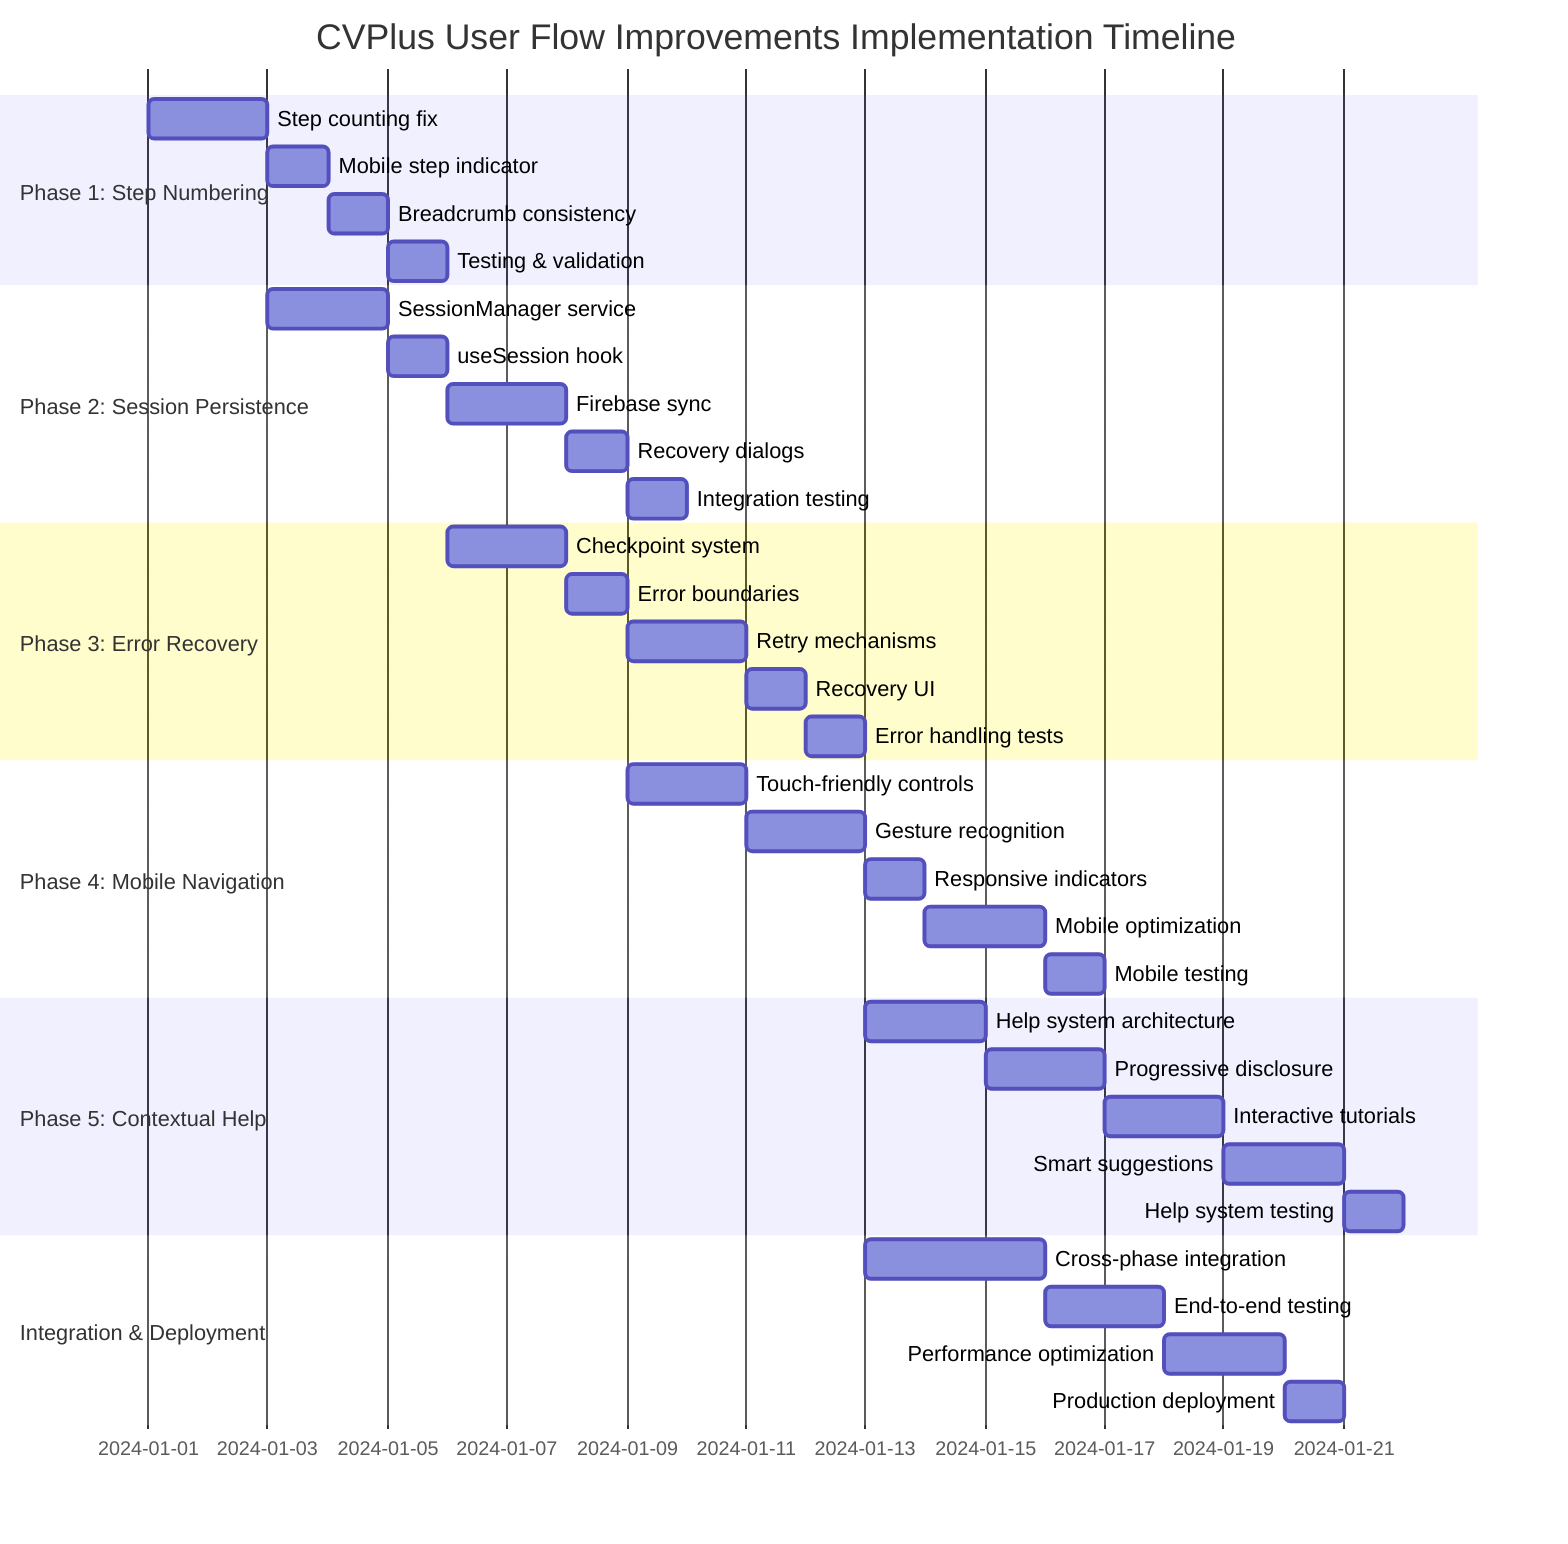 gantt
    title CVPlus User Flow Improvements Implementation Timeline
    dateFormat  YYYY-MM-DD
    section Phase 1: Step Numbering
    Step counting fix           :p1-1, 2024-01-01, 2d
    Mobile step indicator       :p1-2, after p1-1, 1d
    Breadcrumb consistency      :p1-3, after p1-2, 1d
    Testing & validation        :p1-4, after p1-3, 1d
    
    section Phase 2: Session Persistence
    SessionManager service      :p2-1, after p1-1, 2d
    useSession hook            :p2-2, after p2-1, 1d
    Firebase sync              :p2-3, after p2-2, 2d
    Recovery dialogs           :p2-4, after p2-3, 1d
    Integration testing        :p2-5, after p2-4, 1d
    
    section Phase 3: Error Recovery
    Checkpoint system          :p3-1, after p2-2, 2d
    Error boundaries           :p3-2, after p3-1, 1d
    Retry mechanisms           :p3-3, after p3-2, 2d
    Recovery UI                :p3-4, after p3-3, 1d
    Error handling tests       :p3-5, after p3-4, 1d
    
    section Phase 4: Mobile Navigation
    Touch-friendly controls    :p4-1, after p3-2, 2d
    Gesture recognition        :p4-2, after p4-1, 2d
    Responsive indicators      :p4-3, after p4-2, 1d
    Mobile optimization        :p4-4, after p4-3, 2d
    Mobile testing            :p4-5, after p4-4, 1d
    
    section Phase 5: Contextual Help
    Help system architecture   :p5-1, after p4-2, 2d
    Progressive disclosure     :p5-2, after p5-1, 2d
    Interactive tutorials      :p5-3, after p5-2, 2d
    Smart suggestions          :p5-4, after p5-3, 2d
    Help system testing        :p5-5, after p5-4, 1d
    
    section Integration & Deployment
    Cross-phase integration    :int-1, after p3-5, 3d
    End-to-end testing         :int-2, after int-1, 2d
    Performance optimization   :int-3, after int-2, 2d
    Production deployment      :int-4, after int-3, 1d